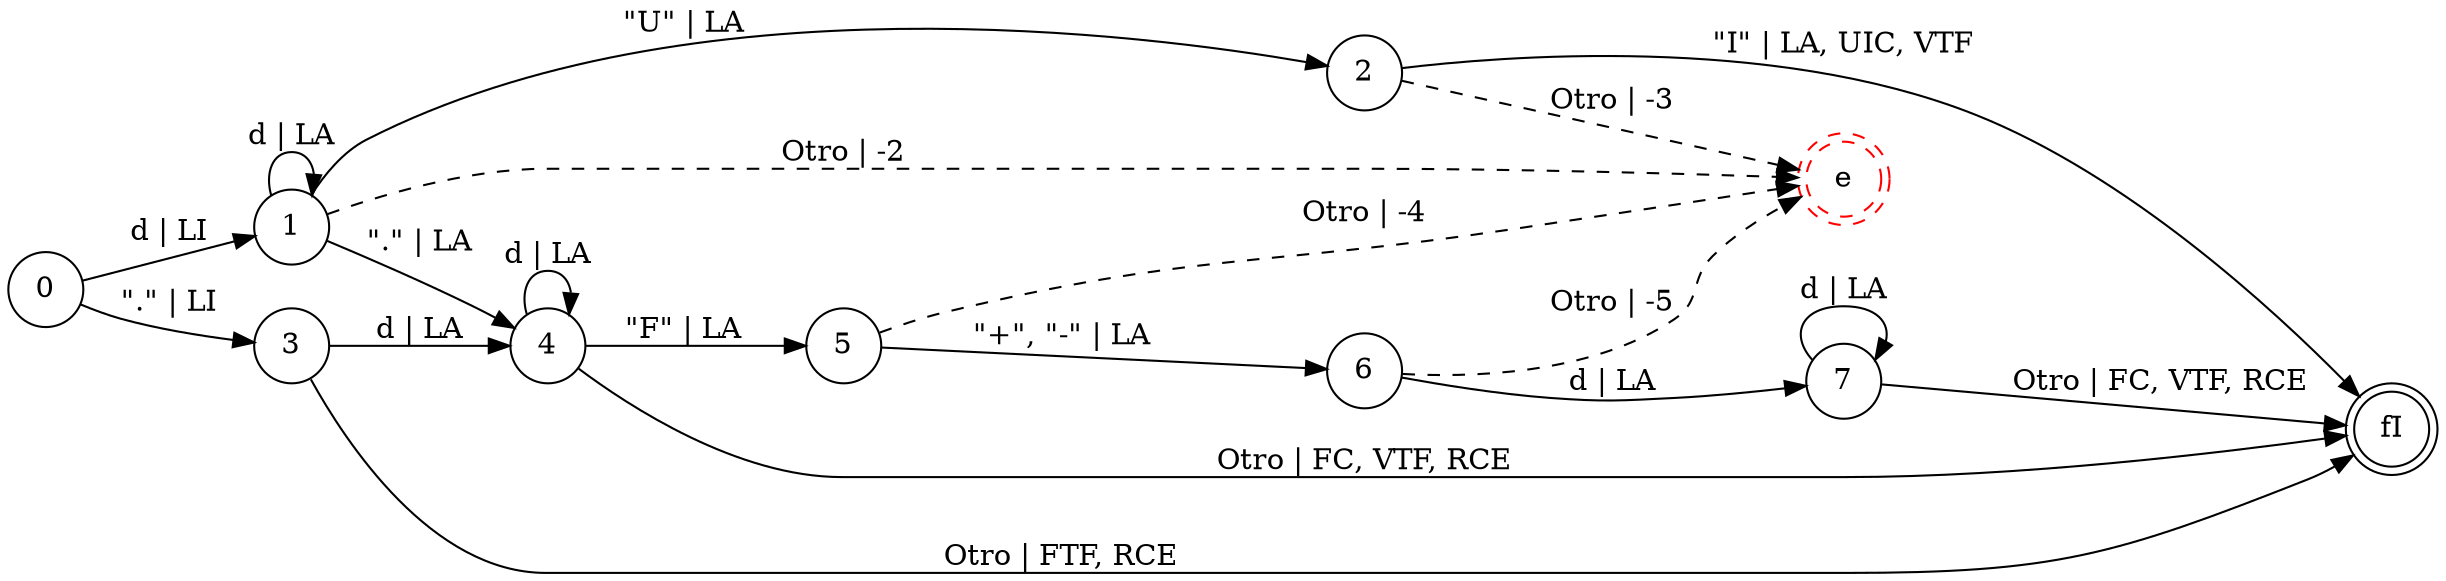 digraph DFA {
    rankdir = LR;
    node [shape = circle;];
    fI [shape = doublecircle;];
    eN [shape = doublecircle;style = dashed;color = red;label = "e";];
    
    0 -> 1 [label = "d | LI";];
    0 -> 3 [label = "\".\" | LI";];
    1 -> 1 [label = "d | LA";];
    1 -> 2 [label = "\"U\" | LA";];
    1 -> 4 [label = "\".\" | LA";];
    1 -> eN [label = "Otro | -2"; style = dashed;];
    2 -> eN [label = "Otro | -3"; style = dashed;];
    2 -> fI [label = "\"I\" | LA, UIC, VTF";];
    3 -> 4 [label = "d | LA";];
    3 -> fI [label = "Otro | FTF, RCE";];
    4 -> 4 [label = "d | LA";];
    4 -> fI [label = "Otro | FC, VTF, RCE";];
    4 -> 5 [label = "\"F\" | LA";];
    5 -> 6 [label = "\"+\", \"-\" | LA";];
    5 -> eN [label = "Otro | -4"; style = dashed;];
    6 -> 7 [label = "d | LA";];
    6 -> eN [label = "Otro | -5"; style = dashed;];
    7 -> 7 [label = "d | LA";];
    7 -> fI [label = "Otro | FC, VTF, RCE";];
}